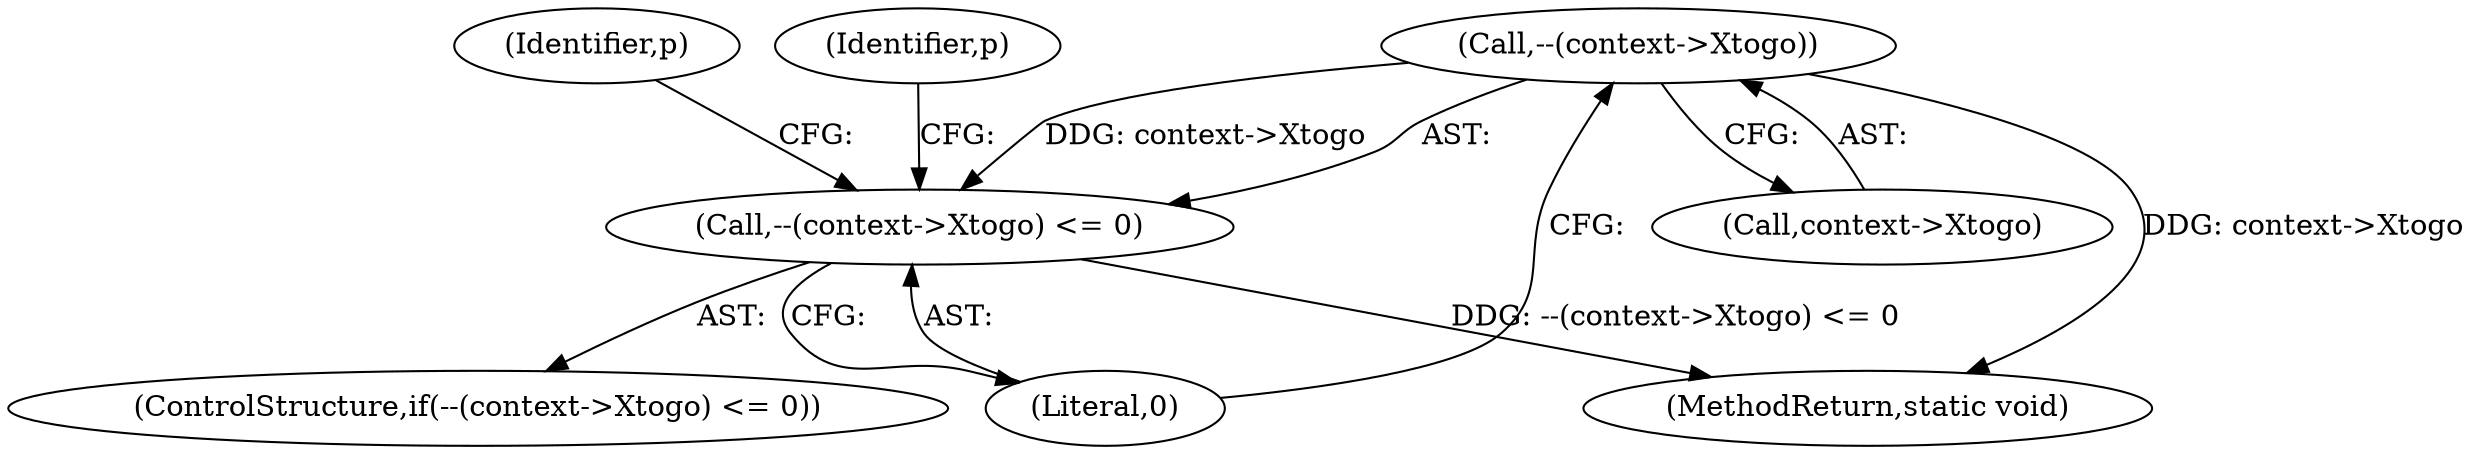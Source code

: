 digraph "0_ngiflib_37d939a6f511d16d4c95678025c235fe62e6417a@pointer" {
"1000161" [label="(Call,--(context->Xtogo))"];
"1000160" [label="(Call,--(context->Xtogo) <= 0)"];
"1000165" [label="(Literal,0)"];
"1000160" [label="(Call,--(context->Xtogo) <= 0)"];
"1000161" [label="(Call,--(context->Xtogo))"];
"1000377" [label="(Identifier,p)"];
"1000395" [label="(MethodReturn,static void)"];
"1000169" [label="(Identifier,p)"];
"1000159" [label="(ControlStructure,if(--(context->Xtogo) <= 0))"];
"1000162" [label="(Call,context->Xtogo)"];
"1000161" -> "1000160"  [label="AST: "];
"1000161" -> "1000162"  [label="CFG: "];
"1000162" -> "1000161"  [label="AST: "];
"1000165" -> "1000161"  [label="CFG: "];
"1000161" -> "1000395"  [label="DDG: context->Xtogo"];
"1000161" -> "1000160"  [label="DDG: context->Xtogo"];
"1000160" -> "1000159"  [label="AST: "];
"1000160" -> "1000165"  [label="CFG: "];
"1000165" -> "1000160"  [label="AST: "];
"1000169" -> "1000160"  [label="CFG: "];
"1000377" -> "1000160"  [label="CFG: "];
"1000160" -> "1000395"  [label="DDG: --(context->Xtogo) <= 0"];
}
